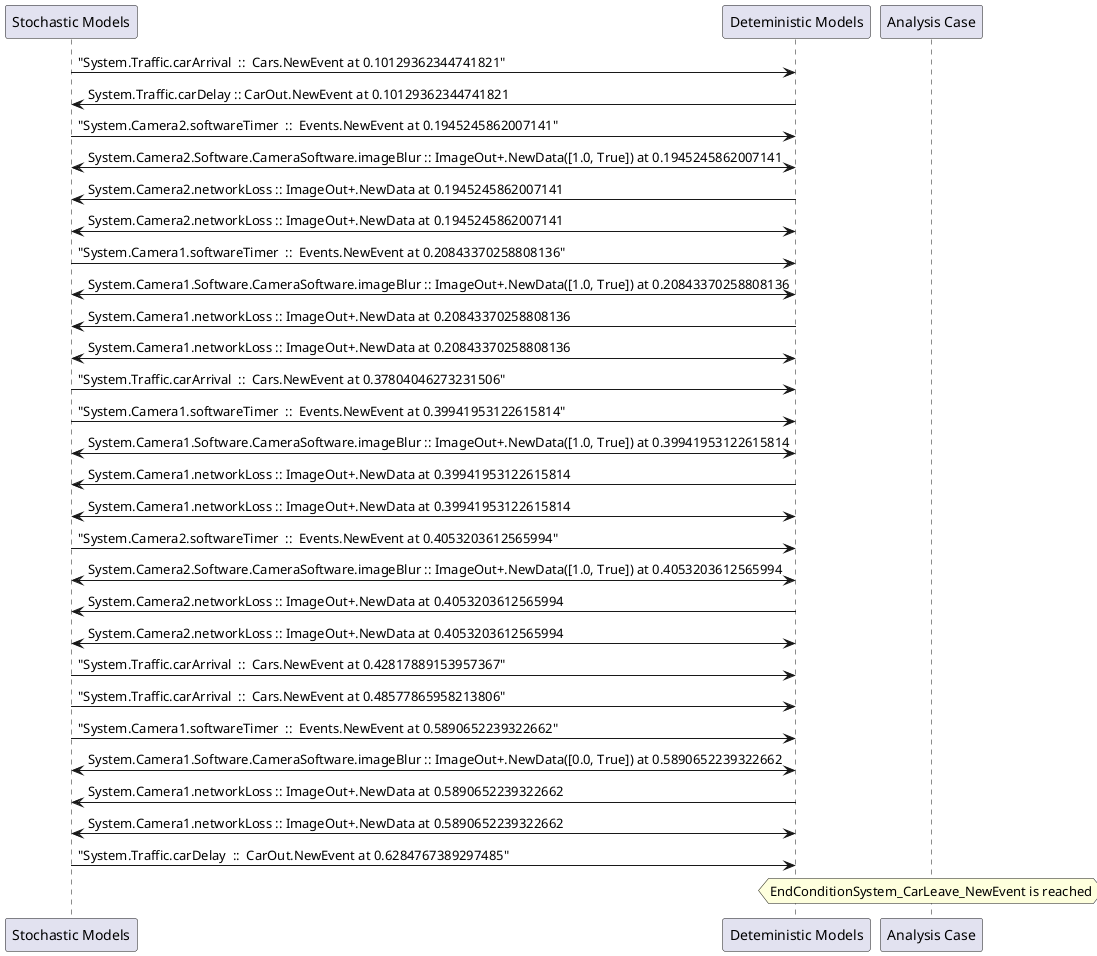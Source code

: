 
	@startuml
	participant "Stochastic Models" as stochmodel
	participant "Deteministic Models" as detmodel
	participant "Analysis Case" as analysis
	{5833_stop} stochmodel -> detmodel : "System.Traffic.carArrival  ::  Cars.NewEvent at 0.10129362344741821"
{5848_start} detmodel -> stochmodel : System.Traffic.carDelay :: CarOut.NewEvent at 0.10129362344741821
{5818_stop} stochmodel -> detmodel : "System.Camera2.softwareTimer  ::  Events.NewEvent at 0.1945245862007141"
detmodel <-> stochmodel : System.Camera2.Software.CameraSoftware.imageBlur :: ImageOut+.NewData([1.0, True]) at 0.1945245862007141
detmodel -> stochmodel : System.Camera2.networkLoss :: ImageOut+.NewData at 0.1945245862007141
detmodel <-> stochmodel : System.Camera2.networkLoss :: ImageOut+.NewData at 0.1945245862007141
{5803_stop} stochmodel -> detmodel : "System.Camera1.softwareTimer  ::  Events.NewEvent at 0.20843370258808136"
detmodel <-> stochmodel : System.Camera1.Software.CameraSoftware.imageBlur :: ImageOut+.NewData([1.0, True]) at 0.20843370258808136
detmodel -> stochmodel : System.Camera1.networkLoss :: ImageOut+.NewData at 0.20843370258808136
detmodel <-> stochmodel : System.Camera1.networkLoss :: ImageOut+.NewData at 0.20843370258808136
{5834_stop} stochmodel -> detmodel : "System.Traffic.carArrival  ::  Cars.NewEvent at 0.37804046273231506"
{5804_stop} stochmodel -> detmodel : "System.Camera1.softwareTimer  ::  Events.NewEvent at 0.39941953122615814"
detmodel <-> stochmodel : System.Camera1.Software.CameraSoftware.imageBlur :: ImageOut+.NewData([1.0, True]) at 0.39941953122615814
detmodel -> stochmodel : System.Camera1.networkLoss :: ImageOut+.NewData at 0.39941953122615814
detmodel <-> stochmodel : System.Camera1.networkLoss :: ImageOut+.NewData at 0.39941953122615814
{5819_stop} stochmodel -> detmodel : "System.Camera2.softwareTimer  ::  Events.NewEvent at 0.4053203612565994"
detmodel <-> stochmodel : System.Camera2.Software.CameraSoftware.imageBlur :: ImageOut+.NewData([1.0, True]) at 0.4053203612565994
detmodel -> stochmodel : System.Camera2.networkLoss :: ImageOut+.NewData at 0.4053203612565994
detmodel <-> stochmodel : System.Camera2.networkLoss :: ImageOut+.NewData at 0.4053203612565994
{5835_stop} stochmodel -> detmodel : "System.Traffic.carArrival  ::  Cars.NewEvent at 0.42817889153957367"
{5836_stop} stochmodel -> detmodel : "System.Traffic.carArrival  ::  Cars.NewEvent at 0.48577865958213806"
{5805_stop} stochmodel -> detmodel : "System.Camera1.softwareTimer  ::  Events.NewEvent at 0.5890652239322662"
detmodel <-> stochmodel : System.Camera1.Software.CameraSoftware.imageBlur :: ImageOut+.NewData([0.0, True]) at 0.5890652239322662
detmodel -> stochmodel : System.Camera1.networkLoss :: ImageOut+.NewData at 0.5890652239322662
detmodel <-> stochmodel : System.Camera1.networkLoss :: ImageOut+.NewData at 0.5890652239322662
{5848_stop} stochmodel -> detmodel : "System.Traffic.carDelay  ::  CarOut.NewEvent at 0.6284767389297485"
{5848_start} <-> {5848_stop} : delay
hnote over analysis 
EndConditionSystem_CarLeave_NewEvent is reached
endnote
@enduml